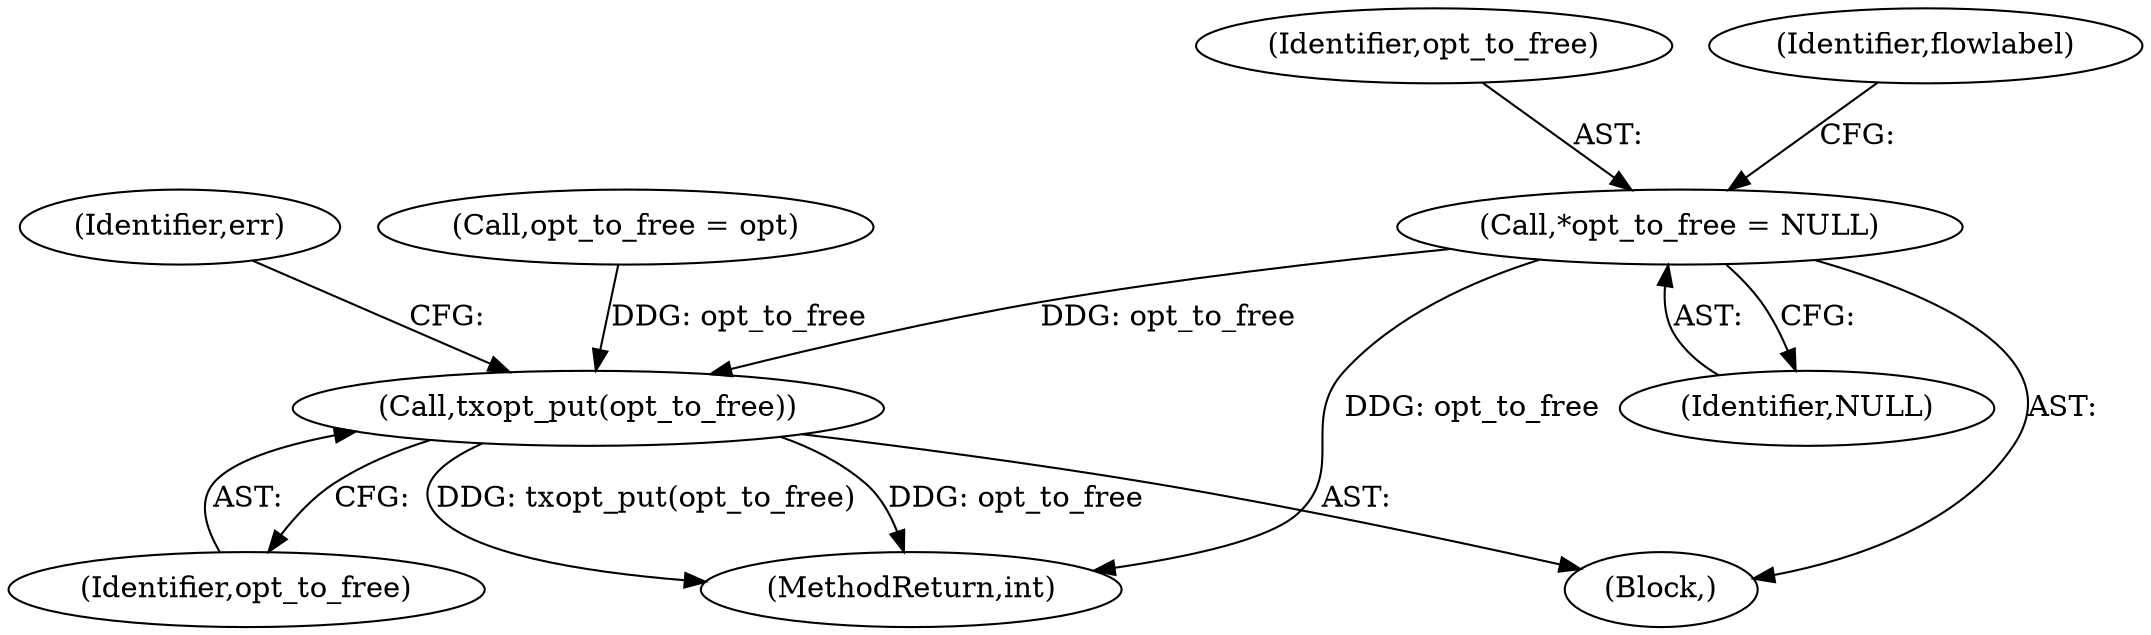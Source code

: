 digraph "0_linux_45f6fad84cc305103b28d73482b344d7f5b76f39_18@API" {
"1000138" [label="(Call,*opt_to_free = NULL)"];
"1000997" [label="(Call,txopt_put(opt_to_free))"];
"1000139" [label="(Identifier,opt_to_free)"];
"1000658" [label="(Call,opt_to_free = opt)"];
"1000140" [label="(Identifier,NULL)"];
"1000997" [label="(Call,txopt_put(opt_to_free))"];
"1000113" [label="(Block,)"];
"1001043" [label="(MethodReturn,int)"];
"1000138" [label="(Call,*opt_to_free = NULL)"];
"1001001" [label="(Identifier,err)"];
"1000998" [label="(Identifier,opt_to_free)"];
"1000143" [label="(Identifier,flowlabel)"];
"1000138" -> "1000113"  [label="AST: "];
"1000138" -> "1000140"  [label="CFG: "];
"1000139" -> "1000138"  [label="AST: "];
"1000140" -> "1000138"  [label="AST: "];
"1000143" -> "1000138"  [label="CFG: "];
"1000138" -> "1001043"  [label="DDG: opt_to_free"];
"1000138" -> "1000997"  [label="DDG: opt_to_free"];
"1000997" -> "1000113"  [label="AST: "];
"1000997" -> "1000998"  [label="CFG: "];
"1000998" -> "1000997"  [label="AST: "];
"1001001" -> "1000997"  [label="CFG: "];
"1000997" -> "1001043"  [label="DDG: opt_to_free"];
"1000997" -> "1001043"  [label="DDG: txopt_put(opt_to_free)"];
"1000658" -> "1000997"  [label="DDG: opt_to_free"];
}
